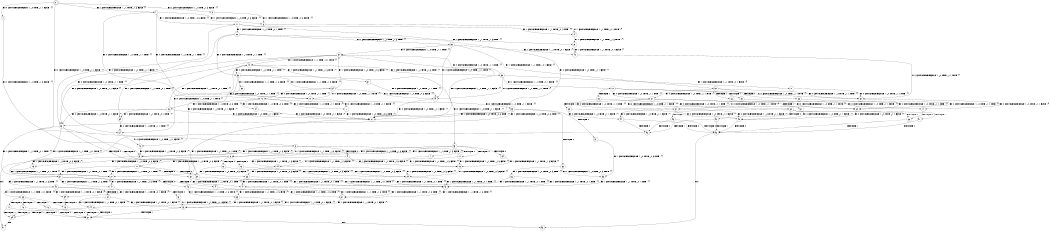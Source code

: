 digraph BCG {
size = "7, 10.5";
center = TRUE;
node [shape = circle];
0 [peripheries = 2];
0 -> 1 [label = "EX !0 !ATOMIC_EXCH_BRANCH (1, +0, TRUE, +1, 1, FALSE) !{}"];
0 -> 2 [label = "EX !1 !ATOMIC_EXCH_BRANCH (1, +1, TRUE, +1, 3, FALSE) !{}"];
0 -> 3 [label = "EX !0 !ATOMIC_EXCH_BRANCH (1, +0, TRUE, +1, 1, FALSE) !{}"];
0 -> 4 [label = "EX !1 !ATOMIC_EXCH_BRANCH (1, +1, TRUE, +1, 3, FALSE) !{}"];
1 -> 5 [label = "EX !1 !ATOMIC_EXCH_BRANCH (1, +1, TRUE, +1, 3, FALSE) !{}"];
2 -> 6 [label = "EX !1 !ATOMIC_EXCH_BRANCH (1, +0, TRUE, +0, 3, FALSE) !{}"];
3 -> 5 [label = "EX !1 !ATOMIC_EXCH_BRANCH (1, +1, TRUE, +1, 3, FALSE) !{}"];
3 -> 7 [label = "TERMINATE !0"];
3 -> 8 [label = "EX !1 !ATOMIC_EXCH_BRANCH (1, +1, TRUE, +1, 3, FALSE) !{}"];
3 -> 9 [label = "TERMINATE !0"];
4 -> 6 [label = "EX !1 !ATOMIC_EXCH_BRANCH (1, +0, TRUE, +0, 3, FALSE) !{}"];
4 -> 10 [label = "EX !0 !ATOMIC_EXCH_BRANCH (1, +0, TRUE, +1, 1, TRUE) !{}"];
4 -> 11 [label = "EX !1 !ATOMIC_EXCH_BRANCH (1, +0, TRUE, +0, 3, FALSE) !{}"];
4 -> 12 [label = "EX !0 !ATOMIC_EXCH_BRANCH (1, +0, TRUE, +1, 1, TRUE) !{}"];
5 -> 13 [label = "EX !1 !ATOMIC_EXCH_BRANCH (1, +0, TRUE, +0, 3, FALSE) !{}"];
6 -> 14 [label = "EX !1 !ATOMIC_EXCH_BRANCH (1, +1, TRUE, +0, 1, TRUE) !{}"];
7 -> 15 [label = "EX !1 !ATOMIC_EXCH_BRANCH (1, +1, TRUE, +1, 3, FALSE) !{}"];
8 -> 13 [label = "EX !1 !ATOMIC_EXCH_BRANCH (1, +0, TRUE, +0, 3, FALSE) !{}"];
8 -> 16 [label = "TERMINATE !0"];
8 -> 17 [label = "EX !1 !ATOMIC_EXCH_BRANCH (1, +0, TRUE, +0, 3, FALSE) !{}"];
8 -> 18 [label = "TERMINATE !0"];
9 -> 15 [label = "EX !1 !ATOMIC_EXCH_BRANCH (1, +1, TRUE, +1, 3, FALSE) !{}"];
9 -> 19 [label = "EX !1 !ATOMIC_EXCH_BRANCH (1, +1, TRUE, +1, 3, FALSE) !{}"];
10 -> 20 [label = "EX !0 !ATOMIC_EXCH_BRANCH (1, +0, TRUE, +1, 1, FALSE) !{}"];
11 -> 14 [label = "EX !1 !ATOMIC_EXCH_BRANCH (1, +1, TRUE, +0, 1, TRUE) !{}"];
11 -> 21 [label = "EX !0 !ATOMIC_EXCH_BRANCH (1, +0, TRUE, +1, 1, FALSE) !{}"];
11 -> 22 [label = "EX !1 !ATOMIC_EXCH_BRANCH (1, +1, TRUE, +0, 1, TRUE) !{}"];
11 -> 23 [label = "EX !0 !ATOMIC_EXCH_BRANCH (1, +0, TRUE, +1, 1, FALSE) !{}"];
12 -> 20 [label = "EX !0 !ATOMIC_EXCH_BRANCH (1, +0, TRUE, +1, 1, FALSE) !{}"];
12 -> 24 [label = "EX !1 !ATOMIC_EXCH_BRANCH (1, +0, TRUE, +0, 3, TRUE) !{}"];
12 -> 25 [label = "EX !0 !ATOMIC_EXCH_BRANCH (1, +0, TRUE, +1, 1, FALSE) !{}"];
12 -> 26 [label = "EX !1 !ATOMIC_EXCH_BRANCH (1, +0, TRUE, +0, 3, TRUE) !{}"];
13 -> 27 [label = "EX !1 !ATOMIC_EXCH_BRANCH (1, +1, TRUE, +0, 1, TRUE) !{}"];
14 -> 28 [label = "EX !1 !ATOMIC_EXCH_BRANCH (1, +1, TRUE, +1, 3, TRUE) !{}"];
15 -> 29 [label = "EX !1 !ATOMIC_EXCH_BRANCH (1, +0, TRUE, +0, 3, FALSE) !{}"];
16 -> 29 [label = "EX !1 !ATOMIC_EXCH_BRANCH (1, +0, TRUE, +0, 3, FALSE) !{}"];
17 -> 27 [label = "EX !1 !ATOMIC_EXCH_BRANCH (1, +1, TRUE, +0, 1, TRUE) !{}"];
17 -> 30 [label = "TERMINATE !0"];
17 -> 31 [label = "EX !1 !ATOMIC_EXCH_BRANCH (1, +1, TRUE, +0, 1, TRUE) !{}"];
17 -> 32 [label = "TERMINATE !0"];
18 -> 29 [label = "EX !1 !ATOMIC_EXCH_BRANCH (1, +0, TRUE, +0, 3, FALSE) !{}"];
18 -> 33 [label = "EX !1 !ATOMIC_EXCH_BRANCH (1, +0, TRUE, +0, 3, FALSE) !{}"];
19 -> 29 [label = "EX !1 !ATOMIC_EXCH_BRANCH (1, +0, TRUE, +0, 3, FALSE) !{}"];
19 -> 33 [label = "EX !1 !ATOMIC_EXCH_BRANCH (1, +0, TRUE, +0, 3, FALSE) !{}"];
20 -> 21 [label = "EX !1 !ATOMIC_EXCH_BRANCH (1, +0, TRUE, +0, 3, TRUE) !{}"];
21 -> 27 [label = "EX !1 !ATOMIC_EXCH_BRANCH (1, +1, TRUE, +0, 1, TRUE) !{}"];
22 -> 28 [label = "EX !1 !ATOMIC_EXCH_BRANCH (1, +1, TRUE, +1, 3, TRUE) !{}"];
22 -> 34 [label = "EX !0 !ATOMIC_EXCH_BRANCH (1, +0, TRUE, +1, 1, TRUE) !{}"];
22 -> 35 [label = "EX !1 !ATOMIC_EXCH_BRANCH (1, +1, TRUE, +1, 3, TRUE) !{}"];
22 -> 36 [label = "EX !0 !ATOMIC_EXCH_BRANCH (1, +0, TRUE, +1, 1, TRUE) !{}"];
23 -> 27 [label = "EX !1 !ATOMIC_EXCH_BRANCH (1, +1, TRUE, +0, 1, TRUE) !{}"];
23 -> 30 [label = "TERMINATE !0"];
23 -> 31 [label = "EX !1 !ATOMIC_EXCH_BRANCH (1, +1, TRUE, +0, 1, TRUE) !{}"];
23 -> 32 [label = "TERMINATE !0"];
24 -> 21 [label = "EX !0 !ATOMIC_EXCH_BRANCH (1, +0, TRUE, +1, 1, FALSE) !{}"];
25 -> 21 [label = "EX !1 !ATOMIC_EXCH_BRANCH (1, +0, TRUE, +0, 3, TRUE) !{}"];
25 -> 37 [label = "TERMINATE !0"];
25 -> 23 [label = "EX !1 !ATOMIC_EXCH_BRANCH (1, +0, TRUE, +0, 3, TRUE) !{}"];
25 -> 38 [label = "TERMINATE !0"];
26 -> 21 [label = "EX !0 !ATOMIC_EXCH_BRANCH (1, +0, TRUE, +1, 1, FALSE) !{}"];
26 -> 39 [label = "EX !1 !ATOMIC_EXCH_BRANCH (1, +1, TRUE, +0, 1, TRUE) !{}"];
26 -> 23 [label = "EX !0 !ATOMIC_EXCH_BRANCH (1, +0, TRUE, +1, 1, FALSE) !{}"];
26 -> 40 [label = "EX !1 !ATOMIC_EXCH_BRANCH (1, +1, TRUE, +0, 1, TRUE) !{}"];
27 -> 41 [label = "EX !1 !ATOMIC_EXCH_BRANCH (1, +1, TRUE, +1, 3, TRUE) !{}"];
28 -> 42 [label = "EX !1 !ATOMIC_EXCH_BRANCH (1, +1, TRUE, +0, 1, FALSE) !{}"];
29 -> 43 [label = "EX !1 !ATOMIC_EXCH_BRANCH (1, +1, TRUE, +0, 1, TRUE) !{}"];
30 -> 43 [label = "EX !1 !ATOMIC_EXCH_BRANCH (1, +1, TRUE, +0, 1, TRUE) !{}"];
31 -> 41 [label = "EX !1 !ATOMIC_EXCH_BRANCH (1, +1, TRUE, +1, 3, TRUE) !{}"];
31 -> 44 [label = "TERMINATE !0"];
31 -> 45 [label = "EX !1 !ATOMIC_EXCH_BRANCH (1, +1, TRUE, +1, 3, TRUE) !{}"];
31 -> 46 [label = "TERMINATE !0"];
32 -> 43 [label = "EX !1 !ATOMIC_EXCH_BRANCH (1, +1, TRUE, +0, 1, TRUE) !{}"];
32 -> 47 [label = "EX !1 !ATOMIC_EXCH_BRANCH (1, +1, TRUE, +0, 1, TRUE) !{}"];
33 -> 43 [label = "EX !1 !ATOMIC_EXCH_BRANCH (1, +1, TRUE, +0, 1, TRUE) !{}"];
33 -> 47 [label = "EX !1 !ATOMIC_EXCH_BRANCH (1, +1, TRUE, +0, 1, TRUE) !{}"];
34 -> 48 [label = "EX !0 !ATOMIC_EXCH_BRANCH (1, +0, TRUE, +1, 1, FALSE) !{}"];
35 -> 42 [label = "EX !1 !ATOMIC_EXCH_BRANCH (1, +1, TRUE, +0, 1, FALSE) !{}"];
35 -> 49 [label = "EX !0 !ATOMIC_EXCH_BRANCH (1, +0, TRUE, +1, 1, TRUE) !{}"];
35 -> 50 [label = "EX !1 !ATOMIC_EXCH_BRANCH (1, +1, TRUE, +0, 1, FALSE) !{}"];
35 -> 51 [label = "EX !0 !ATOMIC_EXCH_BRANCH (1, +0, TRUE, +1, 1, TRUE) !{}"];
36 -> 48 [label = "EX !0 !ATOMIC_EXCH_BRANCH (1, +0, TRUE, +1, 1, FALSE) !{}"];
36 -> 52 [label = "EX !1 !ATOMIC_EXCH_BRANCH (1, +1, TRUE, +1, 3, FALSE) !{}"];
36 -> 53 [label = "EX !0 !ATOMIC_EXCH_BRANCH (1, +0, TRUE, +1, 1, FALSE) !{}"];
36 -> 54 [label = "EX !1 !ATOMIC_EXCH_BRANCH (1, +1, TRUE, +1, 3, FALSE) !{}"];
37 -> 55 [label = "EX !1 !ATOMIC_EXCH_BRANCH (1, +0, TRUE, +0, 3, TRUE) !{}"];
38 -> 55 [label = "EX !1 !ATOMIC_EXCH_BRANCH (1, +0, TRUE, +0, 3, TRUE) !{}"];
38 -> 56 [label = "EX !1 !ATOMIC_EXCH_BRANCH (1, +0, TRUE, +0, 3, TRUE) !{}"];
39 -> 34 [label = "EX !0 !ATOMIC_EXCH_BRANCH (1, +0, TRUE, +1, 1, TRUE) !{}"];
40 -> 34 [label = "EX !0 !ATOMIC_EXCH_BRANCH (1, +0, TRUE, +1, 1, TRUE) !{}"];
40 -> 57 [label = "EX !1 !ATOMIC_EXCH_BRANCH (1, +1, TRUE, +1, 3, TRUE) !{}"];
40 -> 36 [label = "EX !0 !ATOMIC_EXCH_BRANCH (1, +0, TRUE, +1, 1, TRUE) !{}"];
40 -> 58 [label = "EX !1 !ATOMIC_EXCH_BRANCH (1, +1, TRUE, +1, 3, TRUE) !{}"];
41 -> 59 [label = "EX !1 !ATOMIC_EXCH_BRANCH (1, +1, TRUE, +0, 1, FALSE) !{}"];
42 -> 60 [label = "EX !0 !ATOMIC_EXCH_BRANCH (1, +0, TRUE, +1, 1, TRUE) !{}"];
43 -> 61 [label = "EX !1 !ATOMIC_EXCH_BRANCH (1, +1, TRUE, +1, 3, TRUE) !{}"];
44 -> 61 [label = "EX !1 !ATOMIC_EXCH_BRANCH (1, +1, TRUE, +1, 3, TRUE) !{}"];
45 -> 59 [label = "EX !1 !ATOMIC_EXCH_BRANCH (1, +1, TRUE, +0, 1, FALSE) !{}"];
45 -> 62 [label = "TERMINATE !0"];
45 -> 63 [label = "EX !1 !ATOMIC_EXCH_BRANCH (1, +1, TRUE, +0, 1, FALSE) !{}"];
45 -> 64 [label = "TERMINATE !0"];
46 -> 61 [label = "EX !1 !ATOMIC_EXCH_BRANCH (1, +1, TRUE, +1, 3, TRUE) !{}"];
46 -> 65 [label = "EX !1 !ATOMIC_EXCH_BRANCH (1, +1, TRUE, +1, 3, TRUE) !{}"];
47 -> 61 [label = "EX !1 !ATOMIC_EXCH_BRANCH (1, +1, TRUE, +1, 3, TRUE) !{}"];
47 -> 65 [label = "EX !1 !ATOMIC_EXCH_BRANCH (1, +1, TRUE, +1, 3, TRUE) !{}"];
48 -> 5 [label = "EX !1 !ATOMIC_EXCH_BRANCH (1, +1, TRUE, +1, 3, FALSE) !{}"];
49 -> 21 [label = "EX !0 !ATOMIC_EXCH_BRANCH (1, +0, TRUE, +1, 1, FALSE) !{}"];
50 -> 60 [label = "EX !0 !ATOMIC_EXCH_BRANCH (1, +0, TRUE, +1, 1, TRUE) !{}"];
50 -> 66 [label = "TERMINATE !1"];
50 -> 67 [label = "EX !0 !ATOMIC_EXCH_BRANCH (1, +0, TRUE, +1, 1, TRUE) !{}"];
50 -> 68 [label = "TERMINATE !1"];
51 -> 21 [label = "EX !0 !ATOMIC_EXCH_BRANCH (1, +0, TRUE, +1, 1, FALSE) !{}"];
51 -> 39 [label = "EX !1 !ATOMIC_EXCH_BRANCH (1, +1, TRUE, +0, 1, TRUE) !{}"];
51 -> 23 [label = "EX !0 !ATOMIC_EXCH_BRANCH (1, +0, TRUE, +1, 1, FALSE) !{}"];
51 -> 40 [label = "EX !1 !ATOMIC_EXCH_BRANCH (1, +1, TRUE, +0, 1, TRUE) !{}"];
52 -> 10 [label = "EX !0 !ATOMIC_EXCH_BRANCH (1, +0, TRUE, +1, 1, TRUE) !{}"];
53 -> 5 [label = "EX !1 !ATOMIC_EXCH_BRANCH (1, +1, TRUE, +1, 3, FALSE) !{}"];
53 -> 69 [label = "TERMINATE !0"];
53 -> 8 [label = "EX !1 !ATOMIC_EXCH_BRANCH (1, +1, TRUE, +1, 3, FALSE) !{}"];
53 -> 70 [label = "TERMINATE !0"];
54 -> 10 [label = "EX !0 !ATOMIC_EXCH_BRANCH (1, +0, TRUE, +1, 1, TRUE) !{}"];
54 -> 49 [label = "EX !1 !ATOMIC_EXCH_BRANCH (1, +0, TRUE, +0, 3, FALSE) !{}"];
54 -> 12 [label = "EX !0 !ATOMIC_EXCH_BRANCH (1, +0, TRUE, +1, 1, TRUE) !{}"];
54 -> 51 [label = "EX !1 !ATOMIC_EXCH_BRANCH (1, +0, TRUE, +0, 3, FALSE) !{}"];
55 -> 43 [label = "EX !1 !ATOMIC_EXCH_BRANCH (1, +1, TRUE, +0, 1, TRUE) !{}"];
56 -> 43 [label = "EX !1 !ATOMIC_EXCH_BRANCH (1, +1, TRUE, +0, 1, TRUE) !{}"];
56 -> 47 [label = "EX !1 !ATOMIC_EXCH_BRANCH (1, +1, TRUE, +0, 1, TRUE) !{}"];
57 -> 49 [label = "EX !0 !ATOMIC_EXCH_BRANCH (1, +0, TRUE, +1, 1, TRUE) !{}"];
58 -> 49 [label = "EX !0 !ATOMIC_EXCH_BRANCH (1, +0, TRUE, +1, 1, TRUE) !{}"];
58 -> 71 [label = "EX !1 !ATOMIC_EXCH_BRANCH (1, +1, TRUE, +0, 1, FALSE) !{}"];
58 -> 51 [label = "EX !0 !ATOMIC_EXCH_BRANCH (1, +0, TRUE, +1, 1, TRUE) !{}"];
58 -> 72 [label = "EX !1 !ATOMIC_EXCH_BRANCH (1, +1, TRUE, +0, 1, FALSE) !{}"];
59 -> 73 [label = "TERMINATE !0"];
60 -> 74 [label = "EX !0 !ATOMIC_EXCH_BRANCH (1, +0, TRUE, +1, 1, FALSE) !{}"];
61 -> 75 [label = "EX !1 !ATOMIC_EXCH_BRANCH (1, +1, TRUE, +0, 1, FALSE) !{}"];
62 -> 75 [label = "EX !1 !ATOMIC_EXCH_BRANCH (1, +1, TRUE, +0, 1, FALSE) !{}"];
63 -> 73 [label = "TERMINATE !0"];
63 -> 76 [label = "TERMINATE !1"];
63 -> 77 [label = "TERMINATE !0"];
63 -> 78 [label = "TERMINATE !1"];
64 -> 75 [label = "EX !1 !ATOMIC_EXCH_BRANCH (1, +1, TRUE, +0, 1, FALSE) !{}"];
64 -> 79 [label = "EX !1 !ATOMIC_EXCH_BRANCH (1, +1, TRUE, +0, 1, FALSE) !{}"];
65 -> 75 [label = "EX !1 !ATOMIC_EXCH_BRANCH (1, +1, TRUE, +0, 1, FALSE) !{}"];
65 -> 79 [label = "EX !1 !ATOMIC_EXCH_BRANCH (1, +1, TRUE, +0, 1, FALSE) !{}"];
66 -> 80 [label = "EX !0 !ATOMIC_EXCH_BRANCH (1, +0, TRUE, +1, 1, TRUE) !{}"];
67 -> 74 [label = "EX !0 !ATOMIC_EXCH_BRANCH (1, +0, TRUE, +1, 1, FALSE) !{}"];
67 -> 81 [label = "TERMINATE !1"];
67 -> 82 [label = "EX !0 !ATOMIC_EXCH_BRANCH (1, +0, TRUE, +1, 1, FALSE) !{}"];
67 -> 83 [label = "TERMINATE !1"];
68 -> 80 [label = "EX !0 !ATOMIC_EXCH_BRANCH (1, +0, TRUE, +1, 1, TRUE) !{}"];
68 -> 84 [label = "EX !0 !ATOMIC_EXCH_BRANCH (1, +0, TRUE, +1, 1, TRUE) !{}"];
69 -> 15 [label = "EX !1 !ATOMIC_EXCH_BRANCH (1, +1, TRUE, +1, 3, FALSE) !{}"];
70 -> 15 [label = "EX !1 !ATOMIC_EXCH_BRANCH (1, +1, TRUE, +1, 3, FALSE) !{}"];
70 -> 19 [label = "EX !1 !ATOMIC_EXCH_BRANCH (1, +1, TRUE, +1, 3, FALSE) !{}"];
71 -> 60 [label = "EX !0 !ATOMIC_EXCH_BRANCH (1, +0, TRUE, +1, 1, TRUE) !{}"];
72 -> 60 [label = "EX !0 !ATOMIC_EXCH_BRANCH (1, +0, TRUE, +1, 1, TRUE) !{}"];
72 -> 85 [label = "TERMINATE !1"];
72 -> 67 [label = "EX !0 !ATOMIC_EXCH_BRANCH (1, +0, TRUE, +1, 1, TRUE) !{}"];
72 -> 86 [label = "TERMINATE !1"];
73 -> 87 [label = "TERMINATE !1"];
74 -> 88 [label = "TERMINATE !0"];
75 -> 87 [label = "TERMINATE !1"];
76 -> 87 [label = "TERMINATE !0"];
77 -> 87 [label = "TERMINATE !1"];
77 -> 89 [label = "TERMINATE !1"];
78 -> 87 [label = "TERMINATE !0"];
78 -> 89 [label = "TERMINATE !0"];
79 -> 87 [label = "TERMINATE !1"];
79 -> 89 [label = "TERMINATE !1"];
80 -> 90 [label = "EX !0 !ATOMIC_EXCH_BRANCH (1, +0, TRUE, +1, 1, FALSE) !{}"];
81 -> 90 [label = "EX !0 !ATOMIC_EXCH_BRANCH (1, +0, TRUE, +1, 1, FALSE) !{}"];
82 -> 88 [label = "TERMINATE !0"];
82 -> 91 [label = "TERMINATE !1"];
82 -> 92 [label = "TERMINATE !0"];
82 -> 93 [label = "TERMINATE !1"];
83 -> 90 [label = "EX !0 !ATOMIC_EXCH_BRANCH (1, +0, TRUE, +1, 1, FALSE) !{}"];
83 -> 94 [label = "EX !0 !ATOMIC_EXCH_BRANCH (1, +0, TRUE, +1, 1, FALSE) !{}"];
84 -> 90 [label = "EX !0 !ATOMIC_EXCH_BRANCH (1, +0, TRUE, +1, 1, FALSE) !{}"];
84 -> 94 [label = "EX !0 !ATOMIC_EXCH_BRANCH (1, +0, TRUE, +1, 1, FALSE) !{}"];
85 -> 80 [label = "EX !0 !ATOMIC_EXCH_BRANCH (1, +0, TRUE, +1, 1, TRUE) !{}"];
86 -> 80 [label = "EX !0 !ATOMIC_EXCH_BRANCH (1, +0, TRUE, +1, 1, TRUE) !{}"];
86 -> 84 [label = "EX !0 !ATOMIC_EXCH_BRANCH (1, +0, TRUE, +1, 1, TRUE) !{}"];
87 -> 95 [label = "exit"];
88 -> 96 [label = "TERMINATE !1"];
89 -> 97 [label = "exit"];
90 -> 96 [label = "TERMINATE !0"];
91 -> 96 [label = "TERMINATE !0"];
92 -> 96 [label = "TERMINATE !1"];
92 -> 98 [label = "TERMINATE !1"];
93 -> 96 [label = "TERMINATE !0"];
93 -> 98 [label = "TERMINATE !0"];
94 -> 96 [label = "TERMINATE !0"];
94 -> 98 [label = "TERMINATE !0"];
96 -> 95 [label = "exit"];
98 -> 97 [label = "exit"];
}
